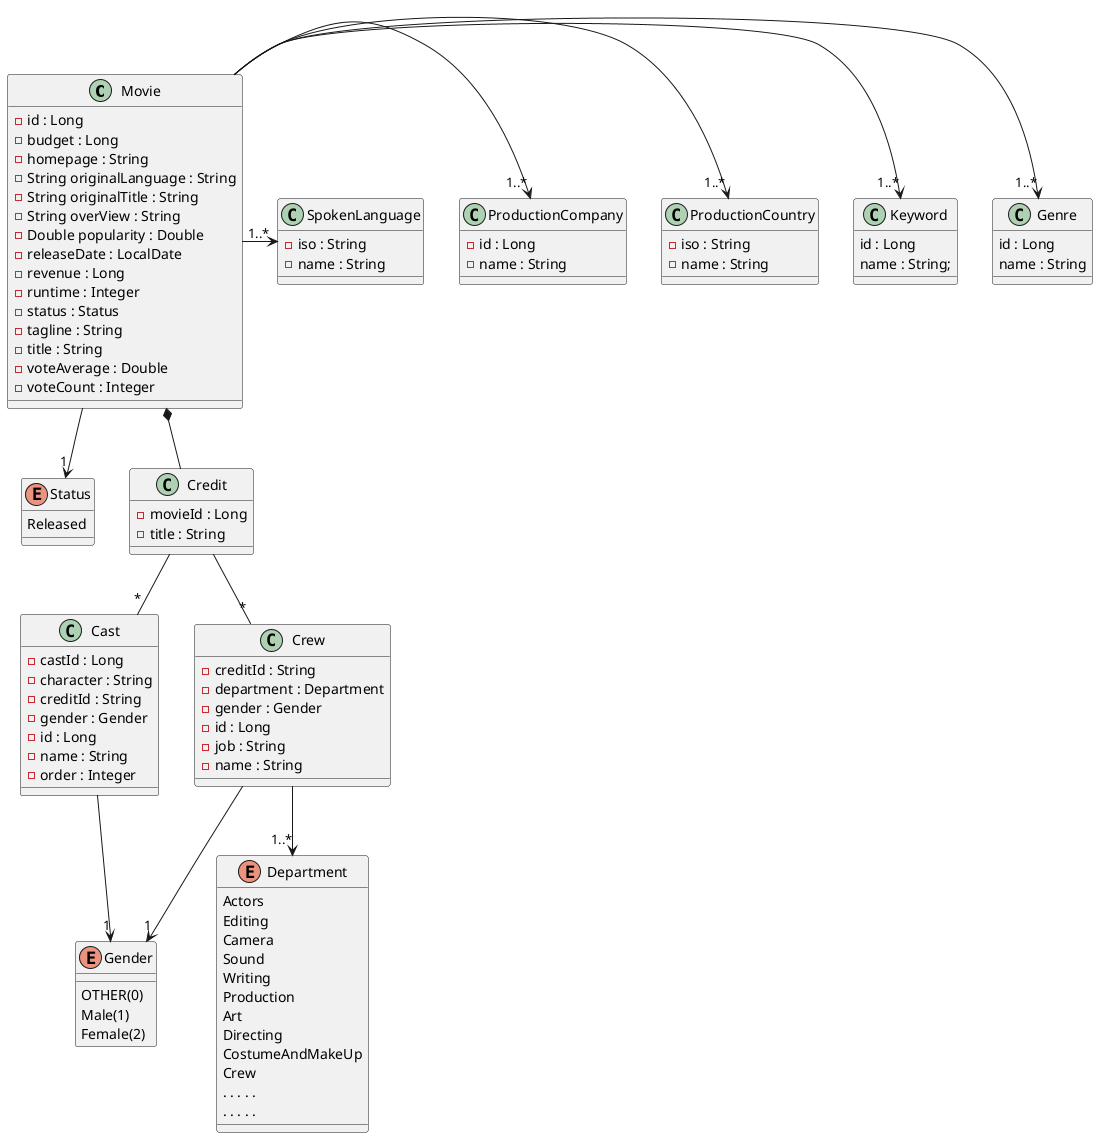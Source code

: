 @startuml
skinparam minClassWidth 50

class Movie {
    - id : Long
    - budget : Long
    - homepage : String
    - String originalLanguage : String
    - String originalTitle : String
    - String overView : String
    - Double popularity : Double
    - releaseDate : LocalDate
    - revenue : Long
    - runtime : Integer
    - status : Status
    - tagline : String
    - title : String
    - voteAverage : Double
    - voteCount : Integer
}

class Genre {
    id : Long
    name : String
}

class Keyword {
    id : Long
    name : String;
}

enum Gender {
    OTHER(0)
    Male(1)
    Female(2)
}

class ProductionCompany {
    - id : Long
    - name : String
}

class ProductionCountry {
    - iso : String
    - name : String
}

class SpokenLanguage {
    - iso : String
    - name : String
}

enum Status {
    Released
}

class Credit {
    - movieId : Long
    - title : String
}

class Cast {
    - castId : Long
    - character : String
    - creditId : String
    - gender : Gender
    - id : Long
    - name : String
    - order : Integer
}

class Crew {
    - creditId : String
    - department : Department
    - gender : Gender
    - id : Long
    - job : String
    - name : String
}

enum Department {
    Actors
    Editing
    Camera
    Sound
    Writing
    Production
    Art
    Directing
    CostumeAndMakeUp
    Crew
    . . . . .
    . . . . .
}

Movie -> "1..*" Genre
Movie -> "1..*" Keyword
Movie -> "1..*" ProductionCountry
Movie -> "1..*" ProductionCompany
Movie -> "1..*" SpokenLanguage
Movie *-- Credit
Movie --> "1" Status
Credit -- "*" Crew
Credit -- "*" Cast
Crew --> "1..*" Department
Crew --> "1" Gender
Cast --> "1" Gender
@enduml